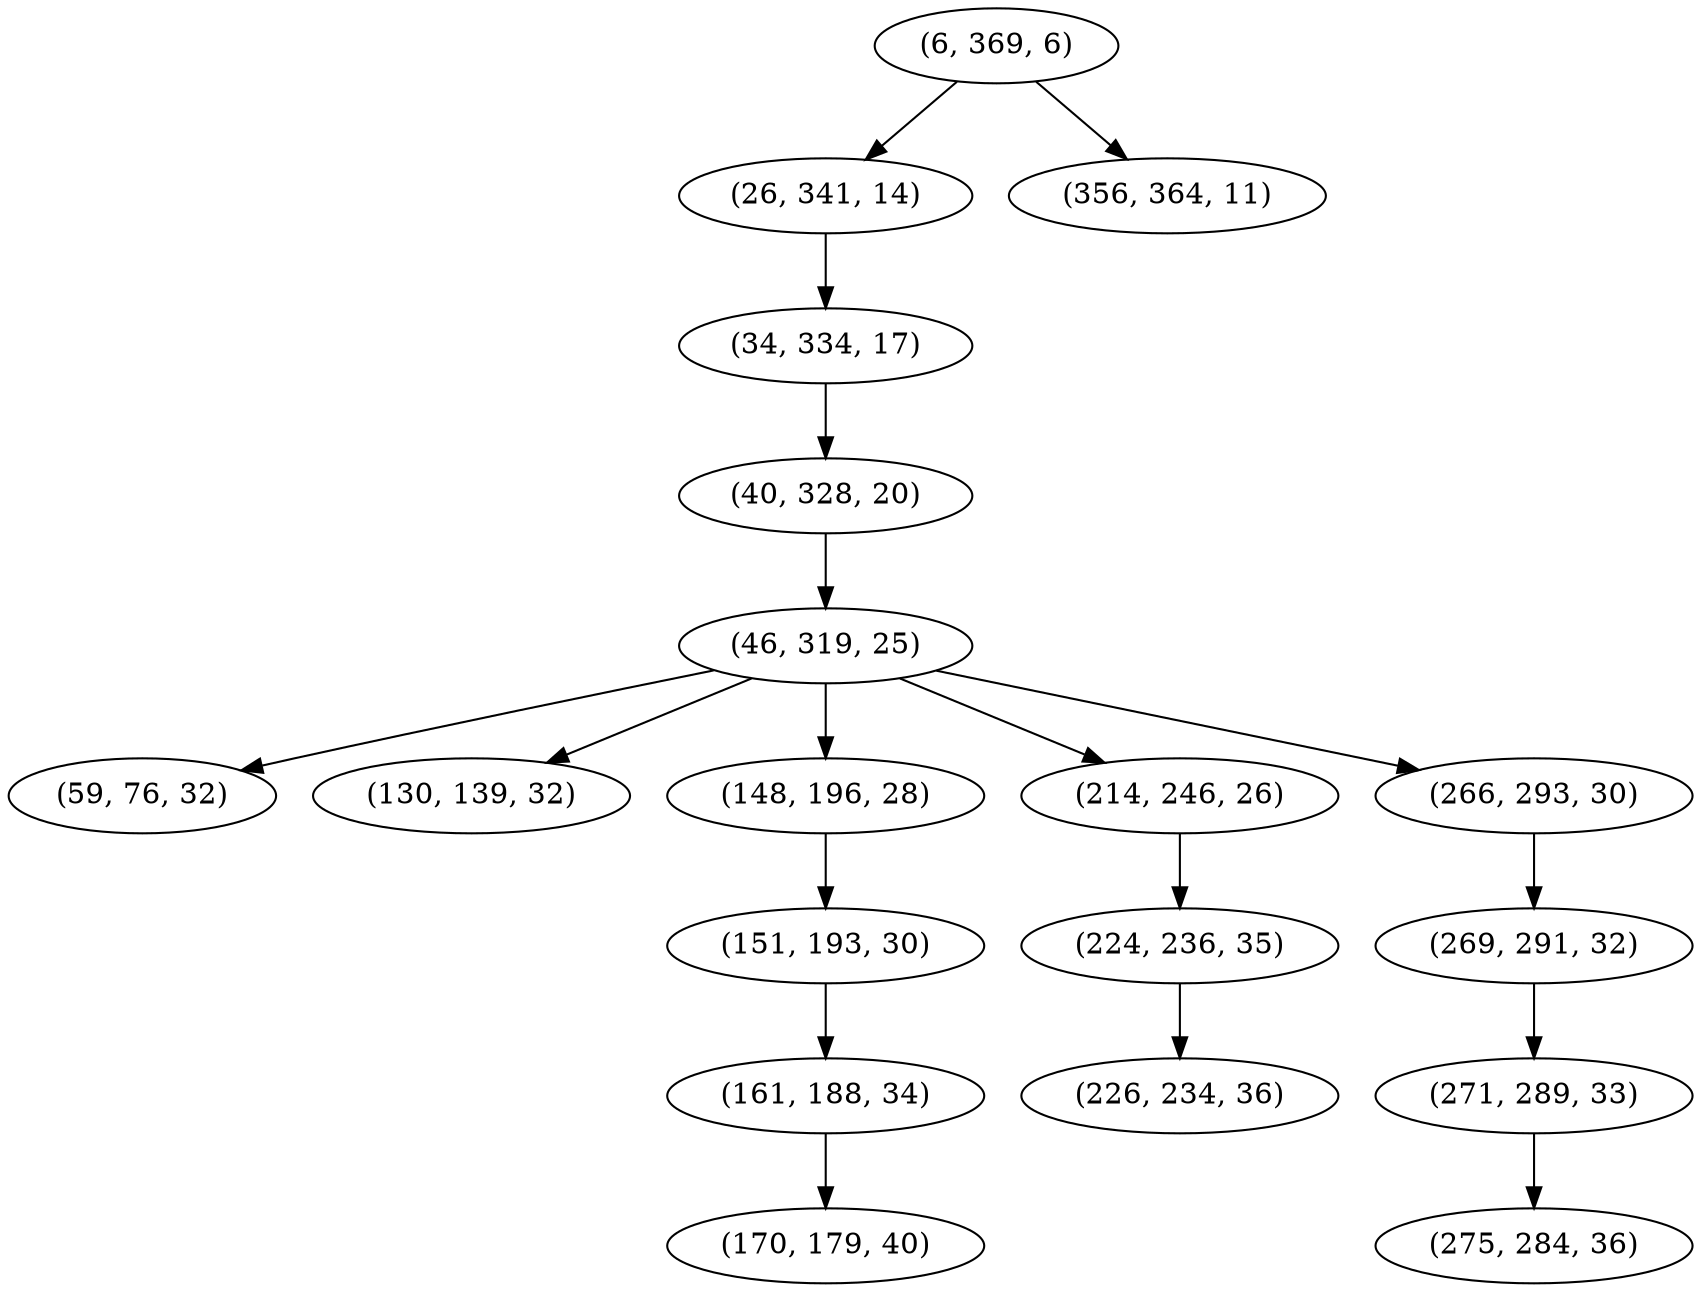 digraph tree {
    "(6, 369, 6)";
    "(26, 341, 14)";
    "(34, 334, 17)";
    "(40, 328, 20)";
    "(46, 319, 25)";
    "(59, 76, 32)";
    "(130, 139, 32)";
    "(148, 196, 28)";
    "(151, 193, 30)";
    "(161, 188, 34)";
    "(170, 179, 40)";
    "(214, 246, 26)";
    "(224, 236, 35)";
    "(226, 234, 36)";
    "(266, 293, 30)";
    "(269, 291, 32)";
    "(271, 289, 33)";
    "(275, 284, 36)";
    "(356, 364, 11)";
    "(6, 369, 6)" -> "(26, 341, 14)";
    "(6, 369, 6)" -> "(356, 364, 11)";
    "(26, 341, 14)" -> "(34, 334, 17)";
    "(34, 334, 17)" -> "(40, 328, 20)";
    "(40, 328, 20)" -> "(46, 319, 25)";
    "(46, 319, 25)" -> "(59, 76, 32)";
    "(46, 319, 25)" -> "(130, 139, 32)";
    "(46, 319, 25)" -> "(148, 196, 28)";
    "(46, 319, 25)" -> "(214, 246, 26)";
    "(46, 319, 25)" -> "(266, 293, 30)";
    "(148, 196, 28)" -> "(151, 193, 30)";
    "(151, 193, 30)" -> "(161, 188, 34)";
    "(161, 188, 34)" -> "(170, 179, 40)";
    "(214, 246, 26)" -> "(224, 236, 35)";
    "(224, 236, 35)" -> "(226, 234, 36)";
    "(266, 293, 30)" -> "(269, 291, 32)";
    "(269, 291, 32)" -> "(271, 289, 33)";
    "(271, 289, 33)" -> "(275, 284, 36)";
}

